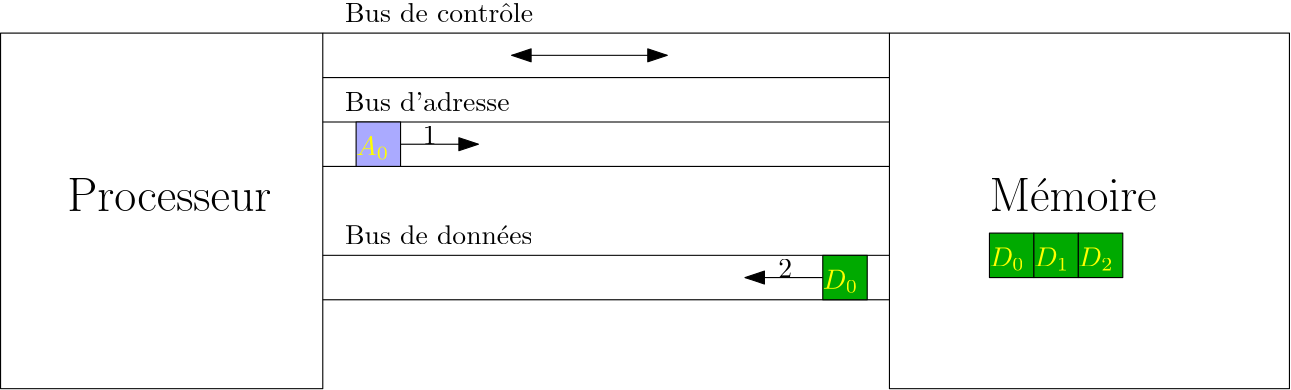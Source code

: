 <?xml version="1.0"?>
<!DOCTYPE ipe SYSTEM "ipe.dtd">
<ipe version="70107" creator="Ipe 7.1.8">
<info created="D:20150925114548" modified="D:20150925115632"/>
<ipestyle name="basic">
<symbol name="arrow/arc(spx)">
<path stroke="sym-stroke" fill="sym-stroke" pen="sym-pen">
0 0 m
-1 0.333 l
-1 -0.333 l
h
</path>
</symbol>
<symbol name="arrow/farc(spx)">
<path stroke="sym-stroke" fill="white" pen="sym-pen">
0 0 m
-1 0.333 l
-1 -0.333 l
h
</path>
</symbol>
<symbol name="arrow/ptarc(spx)">
<path stroke="sym-stroke" fill="sym-stroke" pen="sym-pen">
0 0 m
-1 0.333 l
-0.8 0 l
-1 -0.333 l
h
</path>
</symbol>
<symbol name="arrow/fptarc(spx)">
<path stroke="sym-stroke" fill="white" pen="sym-pen">
0 0 m
-1 0.333 l
-0.8 0 l
-1 -0.333 l
h
</path>
</symbol>
<symbol name="mark/circle(sx)" transformations="translations">
<path fill="sym-stroke">
0.6 0 0 0.6 0 0 e
0.4 0 0 0.4 0 0 e
</path>
</symbol>
<symbol name="mark/disk(sx)" transformations="translations">
<path fill="sym-stroke">
0.6 0 0 0.6 0 0 e
</path>
</symbol>
<symbol name="mark/fdisk(sfx)" transformations="translations">
<group>
<path fill="sym-fill">
0.5 0 0 0.5 0 0 e
</path>
<path fill="sym-stroke" fillrule="eofill">
0.6 0 0 0.6 0 0 e
0.4 0 0 0.4 0 0 e
</path>
</group>
</symbol>
<symbol name="mark/box(sx)" transformations="translations">
<path fill="sym-stroke" fillrule="eofill">
-0.6 -0.6 m
0.6 -0.6 l
0.6 0.6 l
-0.6 0.6 l
h
-0.4 -0.4 m
0.4 -0.4 l
0.4 0.4 l
-0.4 0.4 l
h
</path>
</symbol>
<symbol name="mark/square(sx)" transformations="translations">
<path fill="sym-stroke">
-0.6 -0.6 m
0.6 -0.6 l
0.6 0.6 l
-0.6 0.6 l
h
</path>
</symbol>
<symbol name="mark/fsquare(sfx)" transformations="translations">
<group>
<path fill="sym-fill">
-0.5 -0.5 m
0.5 -0.5 l
0.5 0.5 l
-0.5 0.5 l
h
</path>
<path fill="sym-stroke" fillrule="eofill">
-0.6 -0.6 m
0.6 -0.6 l
0.6 0.6 l
-0.6 0.6 l
h
-0.4 -0.4 m
0.4 -0.4 l
0.4 0.4 l
-0.4 0.4 l
h
</path>
</group>
</symbol>
<symbol name="mark/cross(sx)" transformations="translations">
<group>
<path fill="sym-stroke">
-0.43 -0.57 m
0.57 0.43 l
0.43 0.57 l
-0.57 -0.43 l
h
</path>
<path fill="sym-stroke">
-0.43 0.57 m
0.57 -0.43 l
0.43 -0.57 l
-0.57 0.43 l
h
</path>
</group>
</symbol>
<symbol name="arrow/fnormal(spx)">
<path stroke="sym-stroke" fill="white" pen="sym-pen">
0 0 m
-1 0.333 l
-1 -0.333 l
h
</path>
</symbol>
<symbol name="arrow/pointed(spx)">
<path stroke="sym-stroke" fill="sym-stroke" pen="sym-pen">
0 0 m
-1 0.333 l
-0.8 0 l
-1 -0.333 l
h
</path>
</symbol>
<symbol name="arrow/fpointed(spx)">
<path stroke="sym-stroke" fill="white" pen="sym-pen">
0 0 m
-1 0.333 l
-0.8 0 l
-1 -0.333 l
h
</path>
</symbol>
<symbol name="arrow/linear(spx)">
<path stroke="sym-stroke" pen="sym-pen">
-1 0.333 m
0 0 l
-1 -0.333 l
</path>
</symbol>
<symbol name="arrow/fdouble(spx)">
<path stroke="sym-stroke" fill="white" pen="sym-pen">
0 0 m
-1 0.333 l
-1 -0.333 l
h
-1 0 m
-2 0.333 l
-2 -0.333 l
h
</path>
</symbol>
<symbol name="arrow/double(spx)">
<path stroke="sym-stroke" fill="sym-stroke" pen="sym-pen">
0 0 m
-1 0.333 l
-1 -0.333 l
h
-1 0 m
-2 0.333 l
-2 -0.333 l
h
</path>
</symbol>
<pen name="heavier" value="0.8"/>
<pen name="fat" value="1.2"/>
<pen name="ultrafat" value="2"/>
<symbolsize name="large" value="5"/>
<symbolsize name="small" value="2"/>
<symbolsize name="tiny" value="1.1"/>
<arrowsize name="large" value="10"/>
<arrowsize name="small" value="5"/>
<arrowsize name="tiny" value="3"/>
<color name="red" value="1 0 0"/>
<color name="green" value="0 1 0"/>
<color name="blue" value="0 0 1"/>
<color name="yellow" value="1 1 0"/>
<color name="orange" value="1 0.647 0"/>
<color name="gold" value="1 0.843 0"/>
<color name="purple" value="0.627 0.125 0.941"/>
<color name="gray" value="0.745"/>
<color name="brown" value="0.647 0.165 0.165"/>
<color name="navy" value="0 0 0.502"/>
<color name="pink" value="1 0.753 0.796"/>
<color name="seagreen" value="0.18 0.545 0.341"/>
<color name="turquoise" value="0.251 0.878 0.816"/>
<color name="violet" value="0.933 0.51 0.933"/>
<color name="darkblue" value="0 0 0.545"/>
<color name="darkcyan" value="0 0.545 0.545"/>
<color name="darkgray" value="0.663"/>
<color name="darkgreen" value="0 0.392 0"/>
<color name="darkmagenta" value="0.545 0 0.545"/>
<color name="darkorange" value="1 0.549 0"/>
<color name="darkred" value="0.545 0 0"/>
<color name="lightblue" value="0.678 0.847 0.902"/>
<color name="lightcyan" value="0.878 1 1"/>
<color name="lightgray" value="0.827"/>
<color name="lightgreen" value="0.565 0.933 0.565"/>
<color name="lightyellow" value="1 1 0.878"/>
<dashstyle name="dashed" value="[4] 0"/>
<dashstyle name="dotted" value="[1 3] 0"/>
<dashstyle name="dash dotted" value="[4 2 1 2] 0"/>
<dashstyle name="dash dot dotted" value="[4 2 1 2 1 2] 0"/>
<textsize name="large" value="\large"/>
<textsize name="Large" value="\Large"/>
<textsize name="LARGE" value="\LARGE"/>
<textsize name="huge" value="\huge"/>
<textsize name="Huge" value="\Huge"/>
<textsize name="small" value="\small"/>
<textsize name="footnote" value="\footnotesize"/>
<textsize name="tiny" value="\tiny"/>
<textstyle name="center" begin="\begin{center}" end="\end{center}"/>
<textstyle name="itemize" begin="\begin{itemize}" end="\end{itemize}"/>
<textstyle name="item" begin="\begin{itemize}\item{}" end="\end{itemize}"/>
<gridsize name="4 pts" value="4"/>
<gridsize name="8 pts (~3 mm)" value="8"/>
<gridsize name="16 pts (~6 mm)" value="16"/>
<gridsize name="32 pts (~12 mm)" value="32"/>
<gridsize name="10 pts (~3.5 mm)" value="10"/>
<gridsize name="20 pts (~7 mm)" value="20"/>
<gridsize name="14 pts (~5 mm)" value="14"/>
<gridsize name="28 pts (~10 mm)" value="28"/>
<gridsize name="56 pts (~20 mm)" value="56"/>
<anglesize name="90 deg" value="90"/>
<anglesize name="60 deg" value="60"/>
<anglesize name="45 deg" value="45"/>
<anglesize name="30 deg" value="30"/>
<anglesize name="22.5 deg" value="22.5"/>
<tiling name="falling" angle="-60" step="4" width="1"/>
<tiling name="rising" angle="30" step="4" width="1"/>
</ipestyle>
<page>
<layer name="alpha"/>
<view layers="alpha" active="alpha"/>
<path layer="alpha" stroke="black">
64 704 m
64 576 l
180 576 l
180 704 l
h
</path>
<path stroke="black">
384 704 m
384 576 l
528 576 l
528 704 l
h
</path>
<text transformations="translations" pos="88 640" stroke="black" type="label" width="73.508" height="11.761" depth="0" valign="baseline" size="LARGE">Processeur</text>
<text matrix="1 0 0 1 332 0" transformations="translations" pos="88 640" stroke="black" type="label" width="60.207" height="11.955" depth="0" valign="baseline" size="LARGE">M{\&apos;e}moire</text>
<path stroke="black">
180 672 m
384 672 l
</path>
<path stroke="black">
384 656 m
180 656 l
</path>
<text transformations="translations" pos="188 676" stroke="black" type="label" width="59.278" height="6.918" depth="0" valign="baseline">Bus d&apos;adresse</text>
<path matrix="1 0 0 1 0 32" stroke="black">
180 672 m
384 672 l
</path>
<path matrix="1 0 0 1 0 32" stroke="black">
384 656 m
180 656 l
</path>
<text matrix="1 0 0 1 0 32" transformations="translations" pos="188 676" stroke="black" type="label" width="67.746" height="6.918" depth="0" valign="baseline">Bus de contr{\^o}le</text>
<path stroke="black" arrow="normal/normal" rarrow="normal/normal">
248 696 m
304 696 l
</path>
<path matrix="1 0 0 1 0 -32" stroke="black">
384 656 m
180 656 l
</path>
<path matrix="1 0 0 1 0 -48" stroke="black">
384 656 m
180 656 l
</path>
<text matrix="1 0 0 1 0 -48" transformations="translations" pos="188 676" stroke="black" type="label" width="67.497" height="6.918" depth="0" valign="baseline">Bus de donn{\&apos;e}es</text>
<path stroke="black" fill="0.667 0.667 1">
192 672 m
192 656 l
208 656 l
208 672 l
h
</path>
<text matrix="1 0 0 1 -4 0" transformations="translations" pos="196 660" stroke="1 1 0" type="label" width="11.941" height="6.812" depth="1.49" valign="baseline">$A_0$</text>
<path stroke="black" arrow="normal/normal">
208 664 m
236 664 l
</path>
<path stroke="black" fill="0 0.667 0">
360 624 m
360 608 l
376 608 l
376 624 l
h
</path>
<text matrix="1 0 0 1 -4 0" transformations="translations" pos="364 612" stroke="1 1 0" type="label" width="12.718" height="6.812" depth="1.49" valign="baseline">$D_0$</text>
<path stroke="black" fill="white" arrow="normal/normal">
360 616 m
332 616 l
</path>
<text matrix="1 0 0 1 -4 -4" transformations="translations" pos="220 668" stroke="black" type="label" width="4.981" height="6.42" depth="0" valign="baseline">$1$</text>
<text matrix="1 0 0 1 124 -52" transformations="translations" pos="220 668" stroke="black" type="label" width="4.981" height="6.42" depth="0" valign="baseline">$2$</text>
<path matrix="1 0 0 1 60 8" stroke="black" fill="0 0.667 0">
360 624 m
360 608 l
376 608 l
376 624 l
h
</path>
<path matrix="1 0 0 1 76 8" stroke="black" fill="0 0.667 0">
360 624 m
360 608 l
376 608 l
376 624 l
h
</path>
<path matrix="1 0 0 1 92 8" stroke="black" fill="0 0.667 0">
360 624 m
360 608 l
376 608 l
376 624 l
h
</path>
<text matrix="1 0 0 1 56 8" transformations="translations" pos="364 612" stroke="1 1 0" type="label" width="12.718" height="6.812" depth="1.49" valign="baseline">$D_0$</text>
<text matrix="1 0 0 1 72 8" transformations="translations" pos="364 612" stroke="1 1 0" type="label" width="12.718" height="6.812" depth="1.49" valign="baseline">$D_1$</text>
<text matrix="1 0 0 1 88 8" transformations="translations" pos="364 612" stroke="1 1 0" type="label" width="12.718" height="6.812" depth="1.49" valign="baseline">$D_2$</text>
</page>
</ipe>
